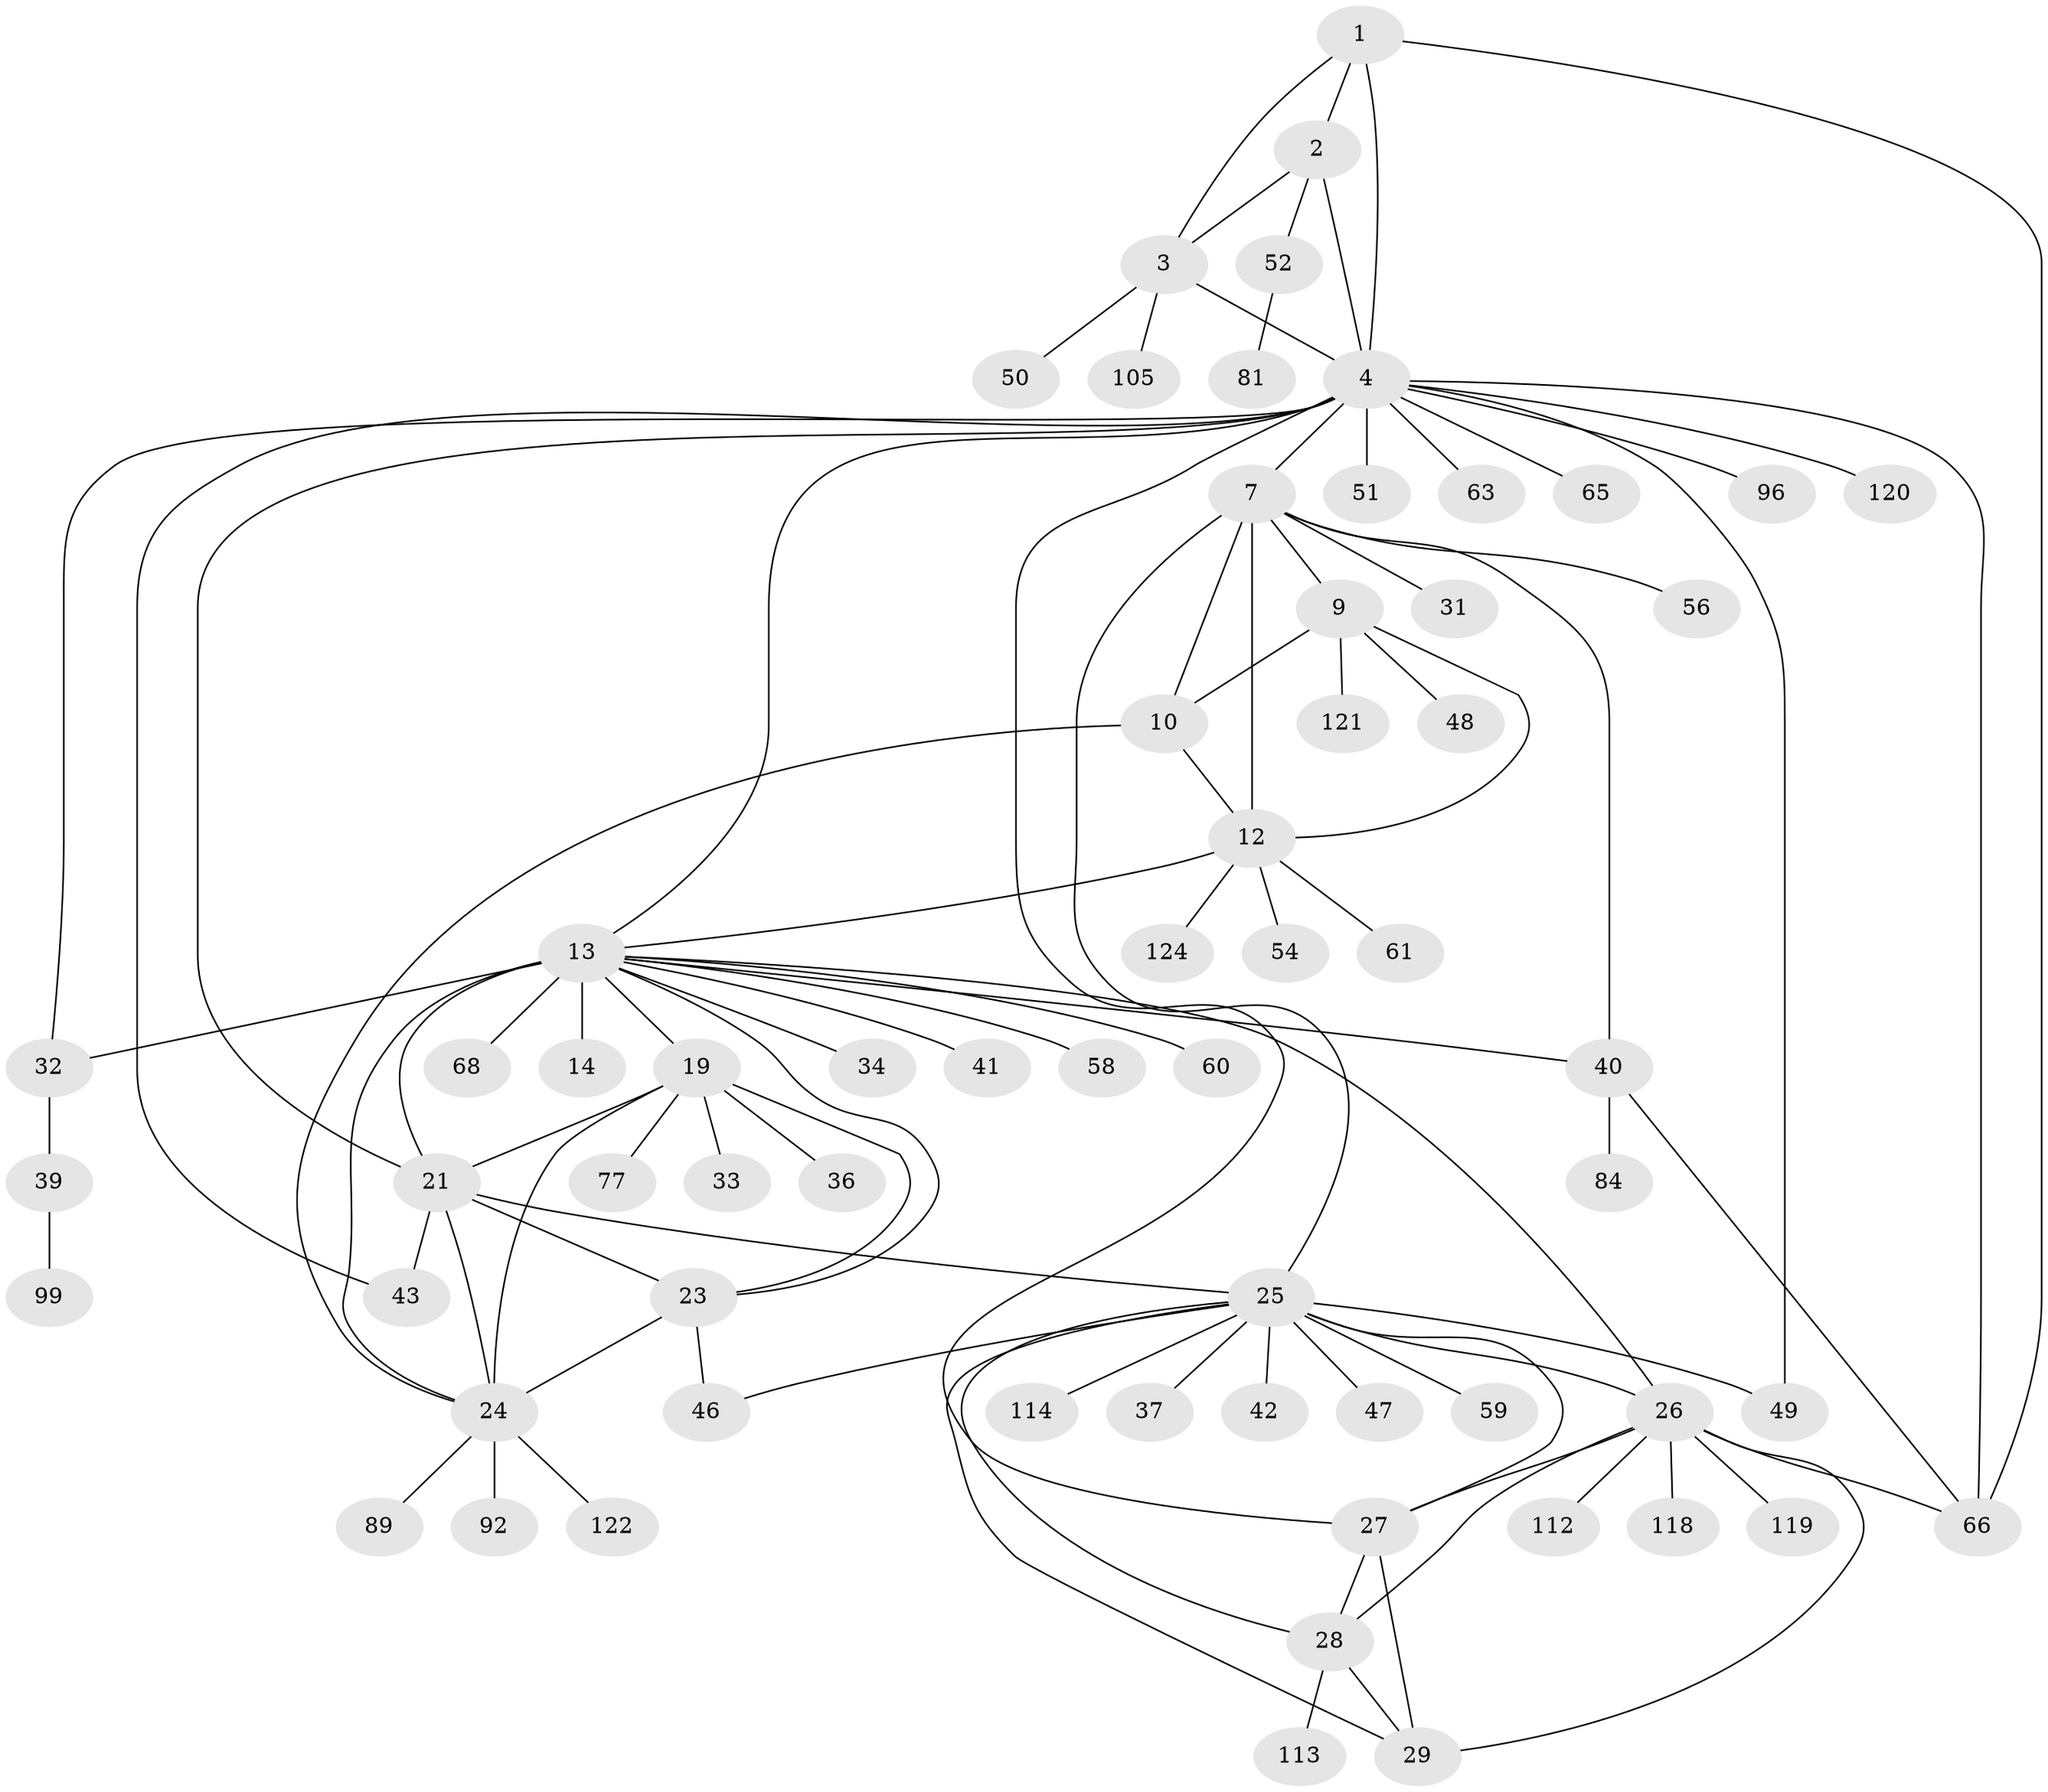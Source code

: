 // original degree distribution, {6: 0.08527131782945736, 5: 0.007751937984496124, 17: 0.007751937984496124, 12: 0.015503875968992248, 7: 0.03875968992248062, 11: 0.007751937984496124, 9: 0.023255813953488372, 16: 0.007751937984496124, 8: 0.015503875968992248, 14: 0.015503875968992248, 10: 0.015503875968992248, 1: 0.6124031007751938, 3: 0.031007751937984496, 2: 0.10852713178294573, 4: 0.007751937984496124}
// Generated by graph-tools (version 1.1) at 2025/16/03/09/25 04:16:11]
// undirected, 64 vertices, 95 edges
graph export_dot {
graph [start="1"]
  node [color=gray90,style=filled];
  1;
  2;
  3 [super="+6"];
  4 [super="+5"];
  7 [super="+11+69+57+71+8"];
  9;
  10 [super="+35"];
  12;
  13 [super="+15+20+83+125+110+16+62+45+17"];
  14 [super="+86+95"];
  19;
  21 [super="+72+80+108+74+22+38+67+44"];
  23 [super="+64+55"];
  24;
  25;
  26;
  27 [super="+101+30"];
  28;
  29 [super="+73+103+75+109"];
  31;
  32;
  33;
  34;
  36;
  37;
  39;
  40;
  41;
  42;
  43 [super="+79"];
  46;
  47;
  48;
  49;
  50;
  51;
  52;
  54;
  56 [super="+85"];
  58;
  59;
  60 [super="+88"];
  61;
  63;
  65;
  66 [super="+106+97+78"];
  68;
  77;
  81;
  84;
  89;
  92;
  96;
  99;
  105;
  112;
  113;
  114;
  118;
  119;
  120;
  121;
  122;
  124;
  1 -- 2;
  1 -- 3 [weight=2];
  1 -- 4 [weight=2];
  1 -- 66;
  2 -- 3 [weight=2];
  2 -- 4 [weight=2];
  2 -- 52;
  3 -- 4 [weight=4];
  3 -- 50;
  3 -- 105;
  4 -- 7 [weight=2];
  4 -- 13;
  4 -- 21;
  4 -- 32;
  4 -- 43;
  4 -- 49;
  4 -- 51;
  4 -- 65;
  4 -- 96;
  4 -- 120;
  4 -- 66;
  4 -- 63;
  4 -- 27;
  7 -- 9 [weight=3];
  7 -- 10 [weight=3];
  7 -- 12 [weight=3];
  7 -- 31;
  7 -- 40;
  7 -- 25;
  7 -- 56;
  9 -- 10;
  9 -- 12;
  9 -- 48;
  9 -- 121;
  10 -- 12;
  10 -- 24;
  12 -- 54;
  12 -- 61;
  12 -- 124;
  12 -- 13;
  13 -- 14 [weight=5];
  13 -- 26;
  13 -- 32;
  13 -- 40;
  13 -- 68;
  13 -- 60;
  13 -- 34;
  13 -- 19;
  13 -- 21 [weight=2];
  13 -- 23;
  13 -- 24 [weight=2];
  13 -- 41;
  13 -- 58;
  19 -- 21 [weight=2];
  19 -- 23;
  19 -- 24;
  19 -- 33;
  19 -- 36;
  19 -- 77;
  21 -- 23 [weight=2];
  21 -- 24 [weight=2];
  21 -- 43;
  21 -- 25;
  23 -- 24;
  23 -- 46;
  24 -- 89;
  24 -- 92;
  24 -- 122;
  25 -- 26;
  25 -- 27 [weight=2];
  25 -- 28;
  25 -- 29;
  25 -- 37;
  25 -- 42;
  25 -- 46;
  25 -- 47;
  25 -- 49;
  25 -- 59;
  25 -- 114;
  26 -- 27 [weight=2];
  26 -- 28;
  26 -- 29;
  26 -- 66;
  26 -- 112;
  26 -- 118;
  26 -- 119;
  27 -- 28 [weight=2];
  27 -- 29 [weight=2];
  28 -- 29;
  28 -- 113;
  32 -- 39;
  39 -- 99;
  40 -- 66;
  40 -- 84;
  52 -- 81;
}
